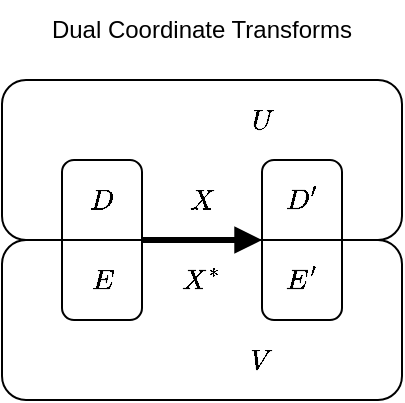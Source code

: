 <mxfile version="20.8.16" type="device"><diagram name="Page-1" id="jh7wfGh1RbBJg_RXQfev"><mxGraphModel dx="880" dy="488" grid="1" gridSize="10" guides="1" tooltips="1" connect="1" arrows="1" fold="1" page="1" pageScale="1" pageWidth="1169" pageHeight="827" math="1" shadow="0"><root><mxCell id="0"/><mxCell id="1" parent="0"/><mxCell id="0OBraLuHm4HjygnRWj5O-1" value="" style="rounded=1;whiteSpace=wrap;html=1;fillColor=none;" vertex="1" parent="1"><mxGeometry x="360" y="200" width="200" height="80" as="geometry"/></mxCell><mxCell id="0OBraLuHm4HjygnRWj5O-2" value="" style="rounded=1;whiteSpace=wrap;html=1;fillColor=none;" vertex="1" parent="1"><mxGeometry x="490" y="240" width="40" height="80" as="geometry"/></mxCell><mxCell id="0OBraLuHm4HjygnRWj5O-3" value="$$D$$" style="text;html=1;strokeColor=none;fillColor=none;align=center;verticalAlign=middle;whiteSpace=wrap;rounded=0;" vertex="1" parent="1"><mxGeometry x="390" y="240" width="40" height="40" as="geometry"/></mxCell><mxCell id="0OBraLuHm4HjygnRWj5O-4" value="$$E$$" style="text;html=1;strokeColor=none;fillColor=none;align=center;verticalAlign=middle;whiteSpace=wrap;rounded=0;" vertex="1" parent="1"><mxGeometry x="390" y="280" width="40" height="40" as="geometry"/></mxCell><mxCell id="0OBraLuHm4HjygnRWj5O-5" value="$$D^\prime$$" style="text;html=1;strokeColor=none;fillColor=none;align=center;verticalAlign=middle;whiteSpace=wrap;rounded=0;" vertex="1" parent="1"><mxGeometry x="490" y="240" width="40" height="40" as="geometry"/></mxCell><mxCell id="0OBraLuHm4HjygnRWj5O-6" value="$$E^\prime$$" style="text;html=1;strokeColor=none;fillColor=none;align=center;verticalAlign=middle;whiteSpace=wrap;rounded=0;" vertex="1" parent="1"><mxGeometry x="490" y="280" width="40" height="40" as="geometry"/></mxCell><mxCell id="0OBraLuHm4HjygnRWj5O-7" value="" style="rounded=1;whiteSpace=wrap;html=1;fillColor=none;" vertex="1" parent="1"><mxGeometry x="360" y="280" width="200" height="80" as="geometry"/></mxCell><mxCell id="0OBraLuHm4HjygnRWj5O-8" value="" style="rounded=1;whiteSpace=wrap;html=1;fillColor=none;" vertex="1" parent="1"><mxGeometry x="390" y="240" width="40" height="80" as="geometry"/></mxCell><mxCell id="0OBraLuHm4HjygnRWj5O-10" value="$$X$$" style="text;html=1;strokeColor=none;fillColor=none;align=center;verticalAlign=middle;whiteSpace=wrap;rounded=0;" vertex="1" parent="1"><mxGeometry x="440" y="240" width="40" height="40" as="geometry"/></mxCell><mxCell id="0OBraLuHm4HjygnRWj5O-11" value="$$X^\ast$$" style="text;html=1;strokeColor=none;fillColor=none;align=center;verticalAlign=middle;whiteSpace=wrap;rounded=0;" vertex="1" parent="1"><mxGeometry x="440" y="280" width="40" height="40" as="geometry"/></mxCell><mxCell id="0OBraLuHm4HjygnRWj5O-12" value="" style="endArrow=block;html=1;rounded=0;endFill=1;strokeWidth=3;" edge="1" parent="1"><mxGeometry width="50" height="50" relative="1" as="geometry"><mxPoint x="430" y="280" as="sourcePoint"/><mxPoint x="490" y="280" as="targetPoint"/></mxGeometry></mxCell><mxCell id="0OBraLuHm4HjygnRWj5O-13" value="$$U$$" style="text;html=1;strokeColor=none;fillColor=none;align=center;verticalAlign=middle;whiteSpace=wrap;rounded=0;" vertex="1" parent="1"><mxGeometry x="470" y="200" width="40" height="40" as="geometry"/></mxCell><mxCell id="0OBraLuHm4HjygnRWj5O-14" value="$$V$$" style="text;html=1;strokeColor=none;fillColor=none;align=center;verticalAlign=middle;whiteSpace=wrap;rounded=0;" vertex="1" parent="1"><mxGeometry x="470" y="320" width="40" height="40" as="geometry"/></mxCell><mxCell id="0OBraLuHm4HjygnRWj5O-15" value="Dual Coordinate Transforms" style="text;html=1;strokeColor=none;fillColor=none;align=center;verticalAlign=middle;whiteSpace=wrap;rounded=0;" vertex="1" parent="1"><mxGeometry x="360" y="160" width="200" height="30" as="geometry"/></mxCell></root></mxGraphModel></diagram></mxfile>